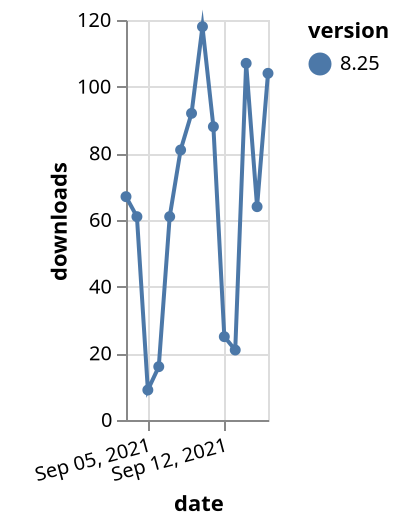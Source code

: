 {"$schema": "https://vega.github.io/schema/vega-lite/v5.json", "description": "A simple bar chart with embedded data.", "data": {"values": [{"date": "2021-09-03", "total": 81515, "delta": 67, "version": "8.25"}, {"date": "2021-09-04", "total": 81576, "delta": 61, "version": "8.25"}, {"date": "2021-09-05", "total": 81585, "delta": 9, "version": "8.25"}, {"date": "2021-09-06", "total": 81601, "delta": 16, "version": "8.25"}, {"date": "2021-09-07", "total": 81662, "delta": 61, "version": "8.25"}, {"date": "2021-09-08", "total": 81743, "delta": 81, "version": "8.25"}, {"date": "2021-09-09", "total": 81835, "delta": 92, "version": "8.25"}, {"date": "2021-09-10", "total": 81953, "delta": 118, "version": "8.25"}, {"date": "2021-09-11", "total": 82041, "delta": 88, "version": "8.25"}, {"date": "2021-09-12", "total": 82066, "delta": 25, "version": "8.25"}, {"date": "2021-09-13", "total": 82087, "delta": 21, "version": "8.25"}, {"date": "2021-09-14", "total": 82194, "delta": 107, "version": "8.25"}, {"date": "2021-09-15", "total": 82258, "delta": 64, "version": "8.25"}, {"date": "2021-09-16", "total": 82362, "delta": 104, "version": "8.25"}]}, "width": "container", "mark": {"type": "line", "point": {"filled": true}}, "encoding": {"x": {"field": "date", "type": "temporal", "timeUnit": "yearmonthdate", "title": "date", "axis": {"labelAngle": -15}}, "y": {"field": "delta", "type": "quantitative", "title": "downloads"}, "color": {"field": "version", "type": "nominal"}, "tooltip": {"field": "delta"}}}